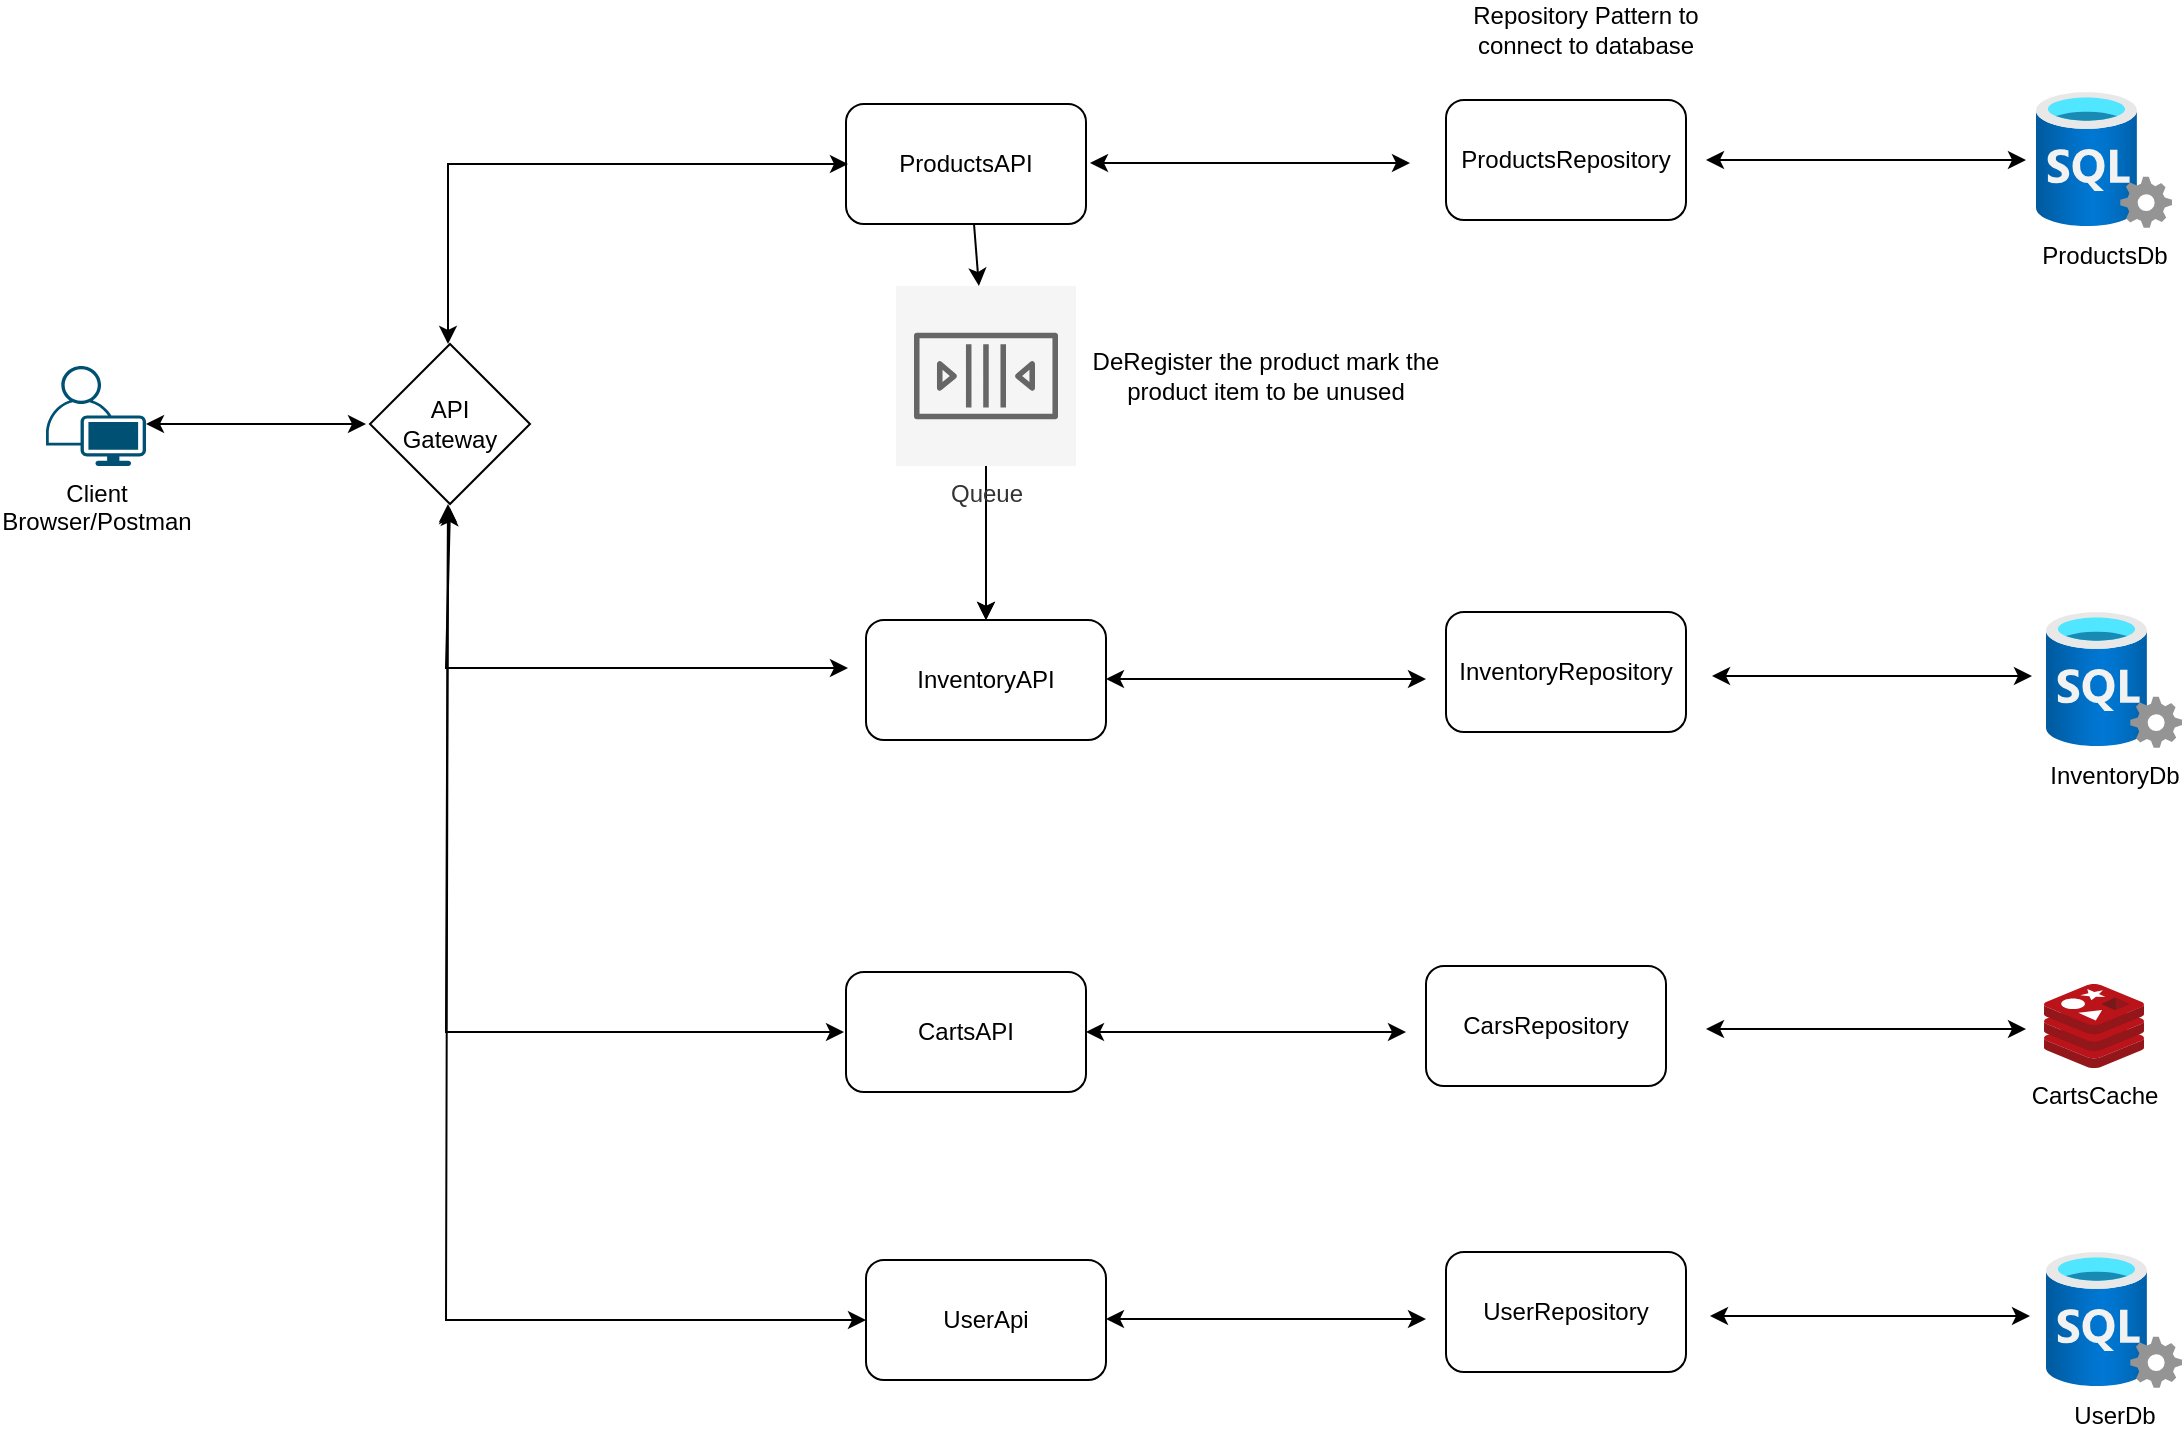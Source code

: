<mxfile version="21.4.0" type="device">
  <diagram name="Microservice" id="ZK40gANGuDa9UKETVaIR">
    <mxGraphModel dx="1363" dy="834" grid="1" gridSize="10" guides="1" tooltips="1" connect="1" arrows="1" fold="1" page="1" pageScale="1" pageWidth="850" pageHeight="1100" math="0" shadow="0">
      <root>
        <mxCell id="0" />
        <mxCell id="1" parent="0" />
        <mxCell id="67_KbAINP4FXum6QWNkI-1" value="API&lt;br&gt;Gateway" style="rhombus;whiteSpace=wrap;html=1;" parent="1" vertex="1">
          <mxGeometry x="192" y="352" width="80" height="80" as="geometry" />
        </mxCell>
        <mxCell id="67_KbAINP4FXum6QWNkI-2" value="ProductsAPI" style="rounded=1;whiteSpace=wrap;html=1;" parent="1" vertex="1">
          <mxGeometry x="430" y="232" width="120" height="60" as="geometry" />
        </mxCell>
        <mxCell id="67_KbAINP4FXum6QWNkI-3" value="InventoryAPI" style="rounded=1;whiteSpace=wrap;html=1;" parent="1" vertex="1">
          <mxGeometry x="440" y="490" width="120" height="60" as="geometry" />
        </mxCell>
        <mxCell id="67_KbAINP4FXum6QWNkI-4" value="CartsAPI" style="rounded=1;whiteSpace=wrap;html=1;" parent="1" vertex="1">
          <mxGeometry x="430" y="666" width="120" height="60" as="geometry" />
        </mxCell>
        <mxCell id="67_KbAINP4FXum6QWNkI-9" value="ProductsDb" style="image;aspect=fixed;html=1;points=[];align=center;fontSize=12;image=img/lib/azure2/databases/SQL_Server.svg;" parent="1" vertex="1">
          <mxGeometry x="1025" y="226" width="68" height="68" as="geometry" />
        </mxCell>
        <mxCell id="67_KbAINP4FXum6QWNkI-10" value="InventoryDb" style="image;aspect=fixed;html=1;points=[];align=center;fontSize=12;image=img/lib/azure2/databases/SQL_Server.svg;" parent="1" vertex="1">
          <mxGeometry x="1030" y="486" width="68" height="68" as="geometry" />
        </mxCell>
        <mxCell id="67_KbAINP4FXum6QWNkI-14" value="" style="endArrow=classic;startArrow=classic;html=1;rounded=0;entryX=0;entryY=0.5;entryDx=0;entryDy=0;" parent="1" edge="1">
          <mxGeometry width="50" height="50" relative="1" as="geometry">
            <mxPoint x="231" y="352" as="sourcePoint" />
            <mxPoint x="431" y="262" as="targetPoint" />
            <Array as="points">
              <mxPoint x="231" y="262" />
            </Array>
          </mxGeometry>
        </mxCell>
        <mxCell id="67_KbAINP4FXum6QWNkI-15" value="" style="endArrow=classic;startArrow=classic;html=1;rounded=0;entryX=-0.075;entryY=0.5;entryDx=0;entryDy=0;entryPerimeter=0;" parent="1" edge="1">
          <mxGeometry width="50" height="50" relative="1" as="geometry">
            <mxPoint x="232" y="434" as="sourcePoint" />
            <mxPoint x="431" y="514" as="targetPoint" />
            <Array as="points">
              <mxPoint x="230" y="514" />
            </Array>
          </mxGeometry>
        </mxCell>
        <mxCell id="67_KbAINP4FXum6QWNkI-16" value="" style="endArrow=classic;startArrow=classic;html=1;rounded=0;exitX=0.5;exitY=1;exitDx=0;exitDy=0;entryX=0;entryY=0.5;entryDx=0;entryDy=0;" parent="1" edge="1">
          <mxGeometry width="50" height="50" relative="1" as="geometry">
            <mxPoint x="231" y="432" as="sourcePoint" />
            <mxPoint x="429" y="696" as="targetPoint" />
            <Array as="points">
              <mxPoint x="230" y="696" />
            </Array>
          </mxGeometry>
        </mxCell>
        <mxCell id="67_KbAINP4FXum6QWNkI-17" value="CartsCache" style="image;sketch=0;aspect=fixed;html=1;points=[];align=center;fontSize=12;image=img/lib/mscae/Cache_Redis_Product.svg;" parent="1" vertex="1">
          <mxGeometry x="1029" y="672" width="50" height="42" as="geometry" />
        </mxCell>
        <mxCell id="67_KbAINP4FXum6QWNkI-20" value="" style="endArrow=classic;startArrow=classic;html=1;rounded=0;entryX=0;entryY=0.5;entryDx=0;entryDy=0;exitX=1;exitY=0.5;exitDx=0;exitDy=0;" parent="1" edge="1">
          <mxGeometry width="50" height="50" relative="1" as="geometry">
            <mxPoint x="560" y="519.5" as="sourcePoint" />
            <mxPoint x="720" y="519.5" as="targetPoint" />
          </mxGeometry>
        </mxCell>
        <mxCell id="67_KbAINP4FXum6QWNkI-21" value="" style="endArrow=classic;startArrow=classic;html=1;rounded=0;entryX=0;entryY=0.5;entryDx=0;entryDy=0;exitX=1;exitY=0.5;exitDx=0;exitDy=0;" parent="1" edge="1">
          <mxGeometry width="50" height="50" relative="1" as="geometry">
            <mxPoint x="550" y="696" as="sourcePoint" />
            <mxPoint x="710" y="696" as="targetPoint" />
          </mxGeometry>
        </mxCell>
        <mxCell id="67_KbAINP4FXum6QWNkI-22" value="" style="endArrow=classic;startArrow=classic;html=1;rounded=0;entryX=0;entryY=0.5;entryDx=0;entryDy=0;exitX=1;exitY=0.5;exitDx=0;exitDy=0;" parent="1" edge="1">
          <mxGeometry width="50" height="50" relative="1" as="geometry">
            <mxPoint x="552" y="261.5" as="sourcePoint" />
            <mxPoint x="712" y="261.5" as="targetPoint" />
          </mxGeometry>
        </mxCell>
        <mxCell id="wE4L0ymQtj5KQZ33IHSx-1" value="Client&lt;br&gt;Browser/Postman" style="points=[[0.35,0,0],[0.98,0.51,0],[1,0.71,0],[0.67,1,0],[0,0.795,0],[0,0.65,0]];verticalLabelPosition=bottom;sketch=0;html=1;verticalAlign=top;aspect=fixed;align=center;pointerEvents=1;shape=mxgraph.cisco19.user;fillColor=#005073;strokeColor=none;" parent="1" vertex="1">
          <mxGeometry x="30" y="363" width="50" height="50" as="geometry" />
        </mxCell>
        <mxCell id="wE4L0ymQtj5KQZ33IHSx-3" value="" style="endArrow=classic;startArrow=classic;html=1;rounded=0;" parent="1" edge="1">
          <mxGeometry width="50" height="50" relative="1" as="geometry">
            <mxPoint x="80" y="392" as="sourcePoint" />
            <mxPoint x="190" y="392" as="targetPoint" />
          </mxGeometry>
        </mxCell>
        <mxCell id="wE4L0ymQtj5KQZ33IHSx-6" value="" style="edgeStyle=orthogonalEdgeStyle;rounded=0;orthogonalLoop=1;jettySize=auto;html=1;" parent="1" source="wE4L0ymQtj5KQZ33IHSx-5" target="67_KbAINP4FXum6QWNkI-3" edge="1">
          <mxGeometry relative="1" as="geometry" />
        </mxCell>
        <mxCell id="ZBgcfBxcdtHtYmCbZR_G-2" value="" style="edgeStyle=orthogonalEdgeStyle;rounded=0;orthogonalLoop=1;jettySize=auto;html=1;" edge="1" parent="1" source="wE4L0ymQtj5KQZ33IHSx-5" target="67_KbAINP4FXum6QWNkI-3">
          <mxGeometry relative="1" as="geometry" />
        </mxCell>
        <mxCell id="wE4L0ymQtj5KQZ33IHSx-5" value="Queue" style="sketch=0;outlineConnect=0;dashed=0;verticalLabelPosition=bottom;verticalAlign=top;align=center;html=1;fontSize=12;fontStyle=0;aspect=fixed;shape=mxgraph.aws4.resourceIcon;resIcon=mxgraph.aws4.queue;fillColor=#f5f5f5;fontColor=#333333;strokeColor=#666666;" parent="1" vertex="1">
          <mxGeometry x="455" y="323" width="90" height="90" as="geometry" />
        </mxCell>
        <mxCell id="wE4L0ymQtj5KQZ33IHSx-7" value="" style="endArrow=classic;html=1;rounded=0;exitX=0.5;exitY=1;exitDx=0;exitDy=0;" parent="1" target="wE4L0ymQtj5KQZ33IHSx-5" edge="1">
          <mxGeometry width="50" height="50" relative="1" as="geometry">
            <mxPoint x="494" y="292" as="sourcePoint" />
            <mxPoint x="490" y="320" as="targetPoint" />
          </mxGeometry>
        </mxCell>
        <mxCell id="wE4L0ymQtj5KQZ33IHSx-9" value="DeRegister the product mark the product item to be unused" style="text;html=1;strokeColor=none;fillColor=none;align=center;verticalAlign=middle;whiteSpace=wrap;rounded=0;" parent="1" vertex="1">
          <mxGeometry x="550" y="353" width="180" height="30" as="geometry" />
        </mxCell>
        <mxCell id="wE4L0ymQtj5KQZ33IHSx-10" value="UserApi" style="rounded=1;whiteSpace=wrap;html=1;" parent="1" vertex="1">
          <mxGeometry x="440" y="810" width="120" height="60" as="geometry" />
        </mxCell>
        <mxCell id="wE4L0ymQtj5KQZ33IHSx-11" value="UserDb" style="image;aspect=fixed;html=1;points=[];align=center;fontSize=12;image=img/lib/azure2/databases/SQL_Server.svg;" parent="1" vertex="1">
          <mxGeometry x="1030" y="806" width="68" height="68" as="geometry" />
        </mxCell>
        <mxCell id="wE4L0ymQtj5KQZ33IHSx-12" value="" style="endArrow=classic;startArrow=classic;html=1;rounded=0;entryX=0;entryY=0.5;entryDx=0;entryDy=0;exitX=1;exitY=0.5;exitDx=0;exitDy=0;" parent="1" edge="1">
          <mxGeometry width="50" height="50" relative="1" as="geometry">
            <mxPoint x="560" y="839.5" as="sourcePoint" />
            <mxPoint x="720" y="839.5" as="targetPoint" />
          </mxGeometry>
        </mxCell>
        <mxCell id="wE4L0ymQtj5KQZ33IHSx-13" value="" style="endArrow=classic;startArrow=classic;html=1;rounded=0;exitX=0.5;exitY=1;exitDx=0;exitDy=0;entryX=0;entryY=0.5;entryDx=0;entryDy=0;" parent="1" target="wE4L0ymQtj5KQZ33IHSx-10" edge="1">
          <mxGeometry width="50" height="50" relative="1" as="geometry">
            <mxPoint x="231" y="433" as="sourcePoint" />
            <mxPoint x="430" y="831" as="targetPoint" />
            <Array as="points">
              <mxPoint x="230" y="840" />
            </Array>
          </mxGeometry>
        </mxCell>
        <mxCell id="dnT-aY1y9kGtWOZF0MYD-1" value="" style="endArrow=classic;startArrow=classic;html=1;rounded=0;entryX=0;entryY=0.5;entryDx=0;entryDy=0;exitX=1;exitY=0.5;exitDx=0;exitDy=0;" parent="1" edge="1">
          <mxGeometry width="50" height="50" relative="1" as="geometry">
            <mxPoint x="863" y="518" as="sourcePoint" />
            <mxPoint x="1023" y="518" as="targetPoint" />
          </mxGeometry>
        </mxCell>
        <mxCell id="dnT-aY1y9kGtWOZF0MYD-2" value="" style="endArrow=classic;startArrow=classic;html=1;rounded=0;entryX=0;entryY=0.5;entryDx=0;entryDy=0;exitX=1;exitY=0.5;exitDx=0;exitDy=0;" parent="1" edge="1">
          <mxGeometry width="50" height="50" relative="1" as="geometry">
            <mxPoint x="860" y="694.5" as="sourcePoint" />
            <mxPoint x="1020" y="694.5" as="targetPoint" />
          </mxGeometry>
        </mxCell>
        <mxCell id="dnT-aY1y9kGtWOZF0MYD-3" value="" style="endArrow=classic;startArrow=classic;html=1;rounded=0;entryX=0;entryY=0.5;entryDx=0;entryDy=0;exitX=1;exitY=0.5;exitDx=0;exitDy=0;" parent="1" edge="1">
          <mxGeometry width="50" height="50" relative="1" as="geometry">
            <mxPoint x="860" y="260" as="sourcePoint" />
            <mxPoint x="1020" y="260" as="targetPoint" />
          </mxGeometry>
        </mxCell>
        <mxCell id="dnT-aY1y9kGtWOZF0MYD-5" value="" style="endArrow=classic;startArrow=classic;html=1;rounded=0;entryX=0;entryY=0.5;entryDx=0;entryDy=0;exitX=1;exitY=0.5;exitDx=0;exitDy=0;" parent="1" edge="1">
          <mxGeometry width="50" height="50" relative="1" as="geometry">
            <mxPoint x="862" y="838" as="sourcePoint" />
            <mxPoint x="1022" y="838" as="targetPoint" />
          </mxGeometry>
        </mxCell>
        <mxCell id="dnT-aY1y9kGtWOZF0MYD-6" value="ProductsRepository" style="rounded=1;whiteSpace=wrap;html=1;" parent="1" vertex="1">
          <mxGeometry x="730" y="230" width="120" height="60" as="geometry" />
        </mxCell>
        <mxCell id="dnT-aY1y9kGtWOZF0MYD-8" value="InventoryRepository" style="rounded=1;whiteSpace=wrap;html=1;" parent="1" vertex="1">
          <mxGeometry x="730" y="486" width="120" height="60" as="geometry" />
        </mxCell>
        <mxCell id="dnT-aY1y9kGtWOZF0MYD-9" value="CarsRepository" style="rounded=1;whiteSpace=wrap;html=1;" parent="1" vertex="1">
          <mxGeometry x="720" y="663" width="120" height="60" as="geometry" />
        </mxCell>
        <mxCell id="dnT-aY1y9kGtWOZF0MYD-10" value="UserRepository" style="rounded=1;whiteSpace=wrap;html=1;" parent="1" vertex="1">
          <mxGeometry x="730" y="806" width="120" height="60" as="geometry" />
        </mxCell>
        <mxCell id="dnT-aY1y9kGtWOZF0MYD-12" value="Repository Pattern to connect to database" style="text;html=1;strokeColor=none;fillColor=none;align=center;verticalAlign=middle;whiteSpace=wrap;rounded=0;" parent="1" vertex="1">
          <mxGeometry x="730" y="180" width="140" height="30" as="geometry" />
        </mxCell>
      </root>
    </mxGraphModel>
  </diagram>
</mxfile>
